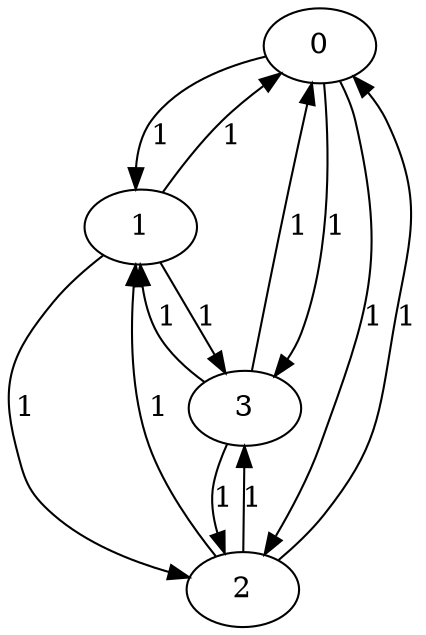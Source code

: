 digraph processors {
0 -> 1 [label="1"];
0 -> 2 [label="1"];
0 -> 3 [label="1"];
1 -> 0 [label="1"];
1 -> 2 [label="1"];
1 -> 3 [label="1"];
2 -> 0 [label="1"];
2 -> 1 [label="1"];
2 -> 3 [label="1"];
3 -> 0 [label="1"];
3 -> 1 [label="1"];
3 -> 2 [label="1"];
}